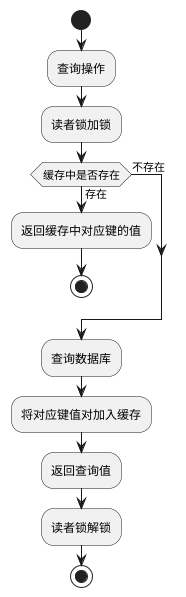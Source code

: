 @startuml
'https://plantuml.com/activity-diagram-beta

start
:查询操作;
:读者锁加锁;
if (缓存中是否存在) then (存在)
  :返回缓存中对应键的值;
  stop

else (不存在)
endif
:查询数据库;
:将对应键值对加入缓存;
:返回查询值;
:读者锁解锁;
stop

@enduml
